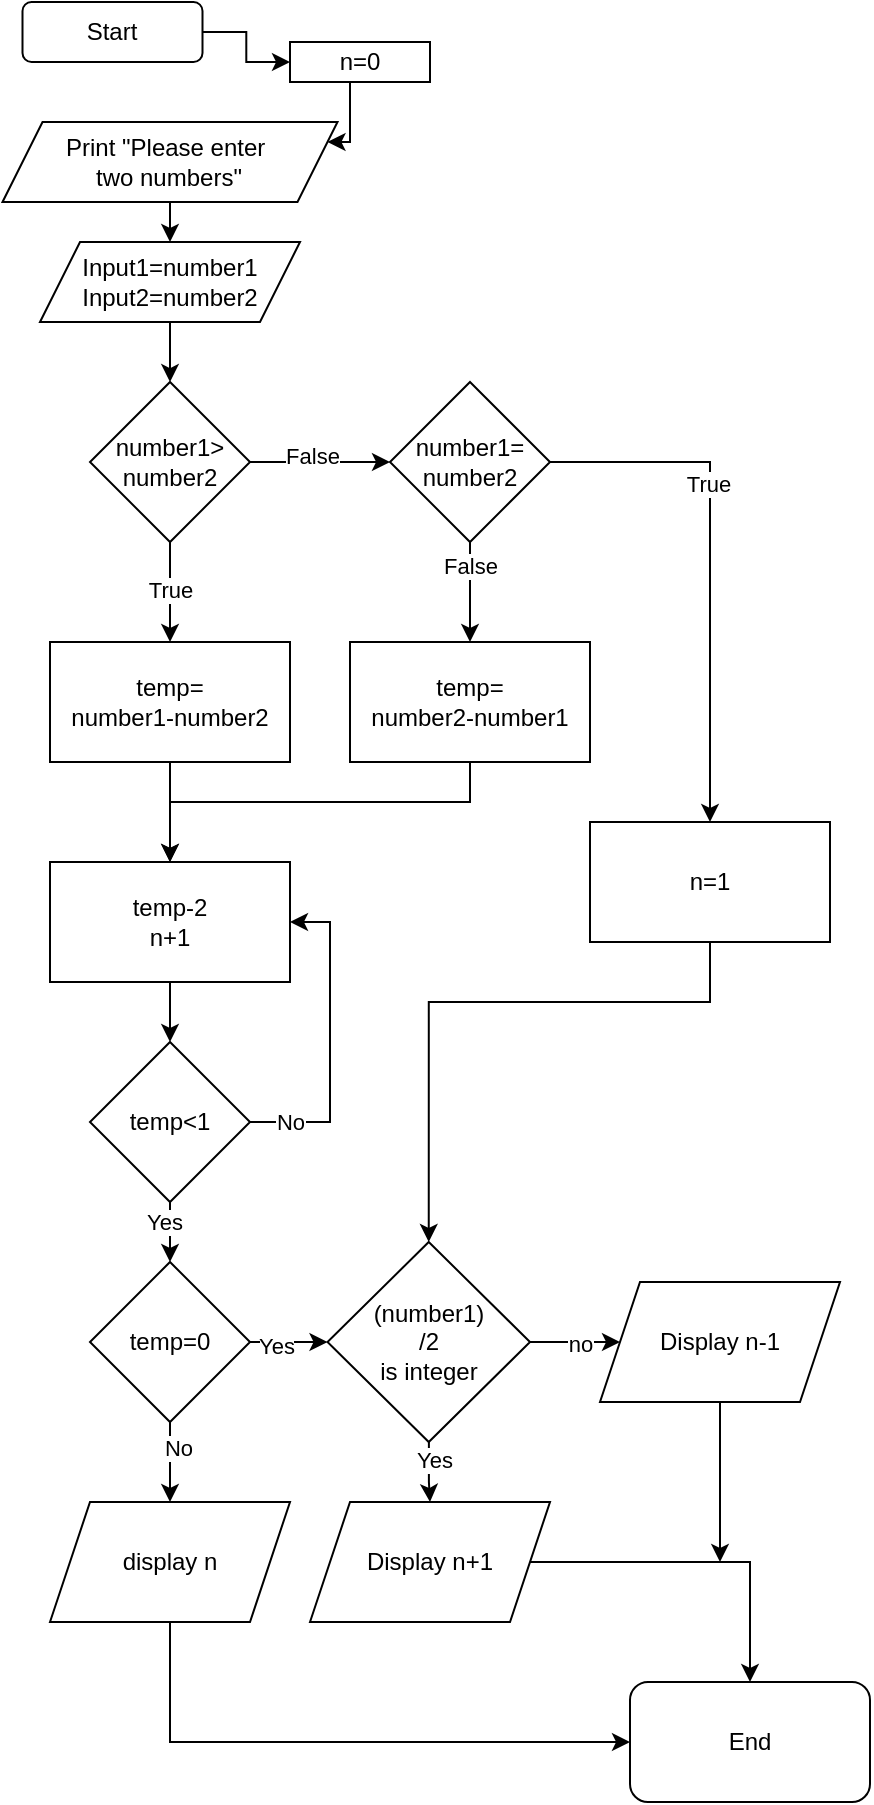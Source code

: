 <mxfile>
    <diagram name="Page-1" id="kOlcsIJdFL6Im8wO5byo">
        <mxGraphModel dx="1136" dy="607" grid="1" gridSize="10" guides="1" tooltips="1" connect="1" arrows="1" fold="1" page="1" pageScale="1" pageWidth="850" pageHeight="1100" math="0" shadow="0">
            <root>
                <mxCell id="0"/>
                <mxCell id="1" parent="0"/>
                <mxCell id="Qq9PeL-BkuDXRJYMj3qO-4" value="" style="edgeStyle=orthogonalEdgeStyle;rounded=0;orthogonalLoop=1;jettySize=auto;html=1;entryX=0;entryY=0.5;entryDx=0;entryDy=0;" parent="1" source="Qq9PeL-BkuDXRJYMj3qO-2" target="Qq9PeL-BkuDXRJYMj3qO-25" edge="1">
                    <mxGeometry relative="1" as="geometry"/>
                </mxCell>
                <mxCell id="Qq9PeL-BkuDXRJYMj3qO-2" value="Start" style="rounded=1;whiteSpace=wrap;html=1;" parent="1" vertex="1">
                    <mxGeometry x="16.25" width="90" height="30" as="geometry"/>
                </mxCell>
                <mxCell id="3" value="" style="edgeStyle=none;html=1;" edge="1" parent="1" source="Qq9PeL-BkuDXRJYMj3qO-3" target="2">
                    <mxGeometry relative="1" as="geometry"/>
                </mxCell>
                <mxCell id="Qq9PeL-BkuDXRJYMj3qO-3" value="&lt;div&gt;Print &quot;Please enter&amp;nbsp;&lt;/div&gt;&lt;div&gt;two numbers&quot;&lt;/div&gt;" style="shape=parallelogram;perimeter=parallelogramPerimeter;whiteSpace=wrap;html=1;fixedSize=1;" parent="1" vertex="1">
                    <mxGeometry x="6.26" y="60" width="167.49" height="40" as="geometry"/>
                </mxCell>
                <mxCell id="Qq9PeL-BkuDXRJYMj3qO-9" value="" style="edgeStyle=orthogonalEdgeStyle;rounded=0;orthogonalLoop=1;jettySize=auto;html=1;" parent="1" source="Qq9PeL-BkuDXRJYMj3qO-5" target="Qq9PeL-BkuDXRJYMj3qO-6" edge="1">
                    <mxGeometry relative="1" as="geometry"/>
                </mxCell>
                <mxCell id="Qq9PeL-BkuDXRJYMj3qO-10" value="False" style="edgeLabel;html=1;align=center;verticalAlign=middle;resizable=0;points=[];" parent="Qq9PeL-BkuDXRJYMj3qO-9" vertex="1" connectable="0">
                    <mxGeometry x="-0.114" y="3" relative="1" as="geometry">
                        <mxPoint as="offset"/>
                    </mxGeometry>
                </mxCell>
                <mxCell id="Qq9PeL-BkuDXRJYMj3qO-12" value="" style="edgeStyle=orthogonalEdgeStyle;rounded=0;orthogonalLoop=1;jettySize=auto;html=1;" parent="1" source="Qq9PeL-BkuDXRJYMj3qO-5" target="Qq9PeL-BkuDXRJYMj3qO-11" edge="1">
                    <mxGeometry relative="1" as="geometry"/>
                </mxCell>
                <mxCell id="Qq9PeL-BkuDXRJYMj3qO-13" value="True" style="edgeLabel;html=1;align=center;verticalAlign=middle;resizable=0;points=[];" parent="Qq9PeL-BkuDXRJYMj3qO-12" vertex="1" connectable="0">
                    <mxGeometry x="-0.067" relative="1" as="geometry">
                        <mxPoint as="offset"/>
                    </mxGeometry>
                </mxCell>
                <mxCell id="Qq9PeL-BkuDXRJYMj3qO-5" value="&lt;div&gt;number1&amp;gt;&lt;/div&gt;&lt;div&gt;number2&lt;br&gt;&lt;/div&gt;" style="rhombus;whiteSpace=wrap;html=1;" parent="1" vertex="1">
                    <mxGeometry x="50.01" y="190" width="80" height="80" as="geometry"/>
                </mxCell>
                <mxCell id="Qq9PeL-BkuDXRJYMj3qO-8" value="" style="edgeStyle=orthogonalEdgeStyle;rounded=0;orthogonalLoop=1;jettySize=auto;html=1;entryX=0.5;entryY=0;entryDx=0;entryDy=0;exitX=1;exitY=0.5;exitDx=0;exitDy=0;" parent="1" source="Qq9PeL-BkuDXRJYMj3qO-6" target="anagKyov_4HXBT-UOk7y-1" edge="1">
                    <mxGeometry relative="1" as="geometry">
                        <mxPoint x="310.63" y="230" as="sourcePoint"/>
                        <mxPoint x="390" y="560" as="targetPoint"/>
                        <Array as="points">
                            <mxPoint x="360" y="230"/>
                        </Array>
                    </mxGeometry>
                </mxCell>
                <mxCell id="Qq9PeL-BkuDXRJYMj3qO-20" value="True" style="edgeLabel;html=1;align=center;verticalAlign=middle;resizable=0;points=[];" parent="Qq9PeL-BkuDXRJYMj3qO-8" vertex="1" connectable="0">
                    <mxGeometry x="-0.3" y="-1" relative="1" as="geometry">
                        <mxPoint as="offset"/>
                    </mxGeometry>
                </mxCell>
                <mxCell id="Qq9PeL-BkuDXRJYMj3qO-18" value="" style="edgeStyle=orthogonalEdgeStyle;rounded=0;orthogonalLoop=1;jettySize=auto;html=1;" parent="1" source="Qq9PeL-BkuDXRJYMj3qO-6" target="Qq9PeL-BkuDXRJYMj3qO-16" edge="1">
                    <mxGeometry relative="1" as="geometry"/>
                </mxCell>
                <mxCell id="Qq9PeL-BkuDXRJYMj3qO-19" value="False" style="edgeLabel;html=1;align=center;verticalAlign=middle;resizable=0;points=[];" parent="Qq9PeL-BkuDXRJYMj3qO-18" vertex="1" connectable="0">
                    <mxGeometry x="-0.52" relative="1" as="geometry">
                        <mxPoint as="offset"/>
                    </mxGeometry>
                </mxCell>
                <mxCell id="Qq9PeL-BkuDXRJYMj3qO-6" value="&lt;div&gt;number1=&lt;/div&gt;&lt;div&gt;number2&lt;br&gt;&lt;/div&gt;" style="rhombus;whiteSpace=wrap;html=1;" parent="1" vertex="1">
                    <mxGeometry x="200" y="190" width="80" height="80" as="geometry"/>
                </mxCell>
                <mxCell id="Qq9PeL-BkuDXRJYMj3qO-22" value="" style="edgeStyle=orthogonalEdgeStyle;rounded=0;orthogonalLoop=1;jettySize=auto;html=1;" parent="1" source="Qq9PeL-BkuDXRJYMj3qO-11" target="Qq9PeL-BkuDXRJYMj3qO-21" edge="1">
                    <mxGeometry relative="1" as="geometry"/>
                </mxCell>
                <mxCell id="Qq9PeL-BkuDXRJYMj3qO-11" value="temp=&lt;br&gt;&lt;div&gt;number1-number2&lt;/div&gt;" style="whiteSpace=wrap;html=1;" parent="1" vertex="1">
                    <mxGeometry x="30" y="320" width="120" height="60" as="geometry"/>
                </mxCell>
                <mxCell id="Qq9PeL-BkuDXRJYMj3qO-24" value="" style="edgeStyle=orthogonalEdgeStyle;rounded=0;orthogonalLoop=1;jettySize=auto;html=1;entryX=0.5;entryY=0;entryDx=0;entryDy=0;" parent="1" source="Qq9PeL-BkuDXRJYMj3qO-16" target="Qq9PeL-BkuDXRJYMj3qO-21" edge="1">
                    <mxGeometry relative="1" as="geometry">
                        <mxPoint x="240" y="460" as="targetPoint"/>
                        <Array as="points">
                            <mxPoint x="240" y="400"/>
                            <mxPoint x="90" y="400"/>
                        </Array>
                    </mxGeometry>
                </mxCell>
                <mxCell id="Qq9PeL-BkuDXRJYMj3qO-16" value="&lt;div&gt;temp=&lt;/div&gt;&lt;div&gt;number2-number1&lt;/div&gt;" style="whiteSpace=wrap;html=1;" parent="1" vertex="1">
                    <mxGeometry x="180" y="320" width="120" height="60" as="geometry"/>
                </mxCell>
                <mxCell id="Qq9PeL-BkuDXRJYMj3qO-28" value="" style="edgeStyle=orthogonalEdgeStyle;rounded=0;orthogonalLoop=1;jettySize=auto;html=1;" parent="1" source="Qq9PeL-BkuDXRJYMj3qO-21" target="Qq9PeL-BkuDXRJYMj3qO-27" edge="1">
                    <mxGeometry relative="1" as="geometry"/>
                </mxCell>
                <mxCell id="Qq9PeL-BkuDXRJYMj3qO-21" value="&lt;div&gt;temp-2&lt;/div&gt;&lt;div&gt;n+1&lt;br&gt;&lt;/div&gt;" style="whiteSpace=wrap;html=1;" parent="1" vertex="1">
                    <mxGeometry x="30" y="430" width="120" height="60" as="geometry"/>
                </mxCell>
                <mxCell id="Qq9PeL-BkuDXRJYMj3qO-26" value="" style="edgeStyle=orthogonalEdgeStyle;rounded=0;orthogonalLoop=1;jettySize=auto;html=1;" parent="1" source="Qq9PeL-BkuDXRJYMj3qO-25" target="Qq9PeL-BkuDXRJYMj3qO-3" edge="1">
                    <mxGeometry relative="1" as="geometry">
                        <Array as="points">
                            <mxPoint x="180" y="70"/>
                            <mxPoint x="85" y="70"/>
                        </Array>
                    </mxGeometry>
                </mxCell>
                <mxCell id="Qq9PeL-BkuDXRJYMj3qO-25" value="n=0" style="whiteSpace=wrap;html=1;" parent="1" vertex="1">
                    <mxGeometry x="150" y="20" width="70" height="20" as="geometry"/>
                </mxCell>
                <mxCell id="Qq9PeL-BkuDXRJYMj3qO-30" value="" style="edgeStyle=orthogonalEdgeStyle;rounded=0;orthogonalLoop=1;jettySize=auto;html=1;entryX=1;entryY=0.5;entryDx=0;entryDy=0;" parent="1" source="Qq9PeL-BkuDXRJYMj3qO-27" target="Qq9PeL-BkuDXRJYMj3qO-21" edge="1">
                    <mxGeometry relative="1" as="geometry">
                        <mxPoint x="190" y="560" as="targetPoint"/>
                        <Array as="points">
                            <mxPoint x="170" y="560"/>
                            <mxPoint x="170" y="460"/>
                        </Array>
                    </mxGeometry>
                </mxCell>
                <mxCell id="Qq9PeL-BkuDXRJYMj3qO-31" value="No" style="edgeLabel;html=1;align=center;verticalAlign=middle;resizable=0;points=[];" parent="Qq9PeL-BkuDXRJYMj3qO-30" vertex="1" connectable="0">
                    <mxGeometry x="0.836" y="2" relative="1" as="geometry">
                        <mxPoint x="-13" y="98" as="offset"/>
                    </mxGeometry>
                </mxCell>
                <mxCell id="Qq9PeL-BkuDXRJYMj3qO-34" value="" style="edgeStyle=orthogonalEdgeStyle;rounded=0;orthogonalLoop=1;jettySize=auto;html=1;" parent="1" source="Qq9PeL-BkuDXRJYMj3qO-27" target="Qq9PeL-BkuDXRJYMj3qO-33" edge="1">
                    <mxGeometry relative="1" as="geometry"/>
                </mxCell>
                <mxCell id="Qq9PeL-BkuDXRJYMj3qO-46" value="Yes" style="edgeLabel;html=1;align=center;verticalAlign=middle;resizable=0;points=[];" parent="Qq9PeL-BkuDXRJYMj3qO-34" vertex="1" connectable="0">
                    <mxGeometry x="0.2" y="-3" relative="1" as="geometry">
                        <mxPoint as="offset"/>
                    </mxGeometry>
                </mxCell>
                <mxCell id="Qq9PeL-BkuDXRJYMj3qO-27" value="temp&amp;lt;1" style="rhombus;whiteSpace=wrap;html=1;" parent="1" vertex="1">
                    <mxGeometry x="50" y="520" width="80" height="80" as="geometry"/>
                </mxCell>
                <mxCell id="Qq9PeL-BkuDXRJYMj3qO-39" value="" style="edgeStyle=orthogonalEdgeStyle;rounded=0;orthogonalLoop=1;jettySize=auto;html=1;" parent="1" source="Qq9PeL-BkuDXRJYMj3qO-33" target="Qq9PeL-BkuDXRJYMj3qO-38" edge="1">
                    <mxGeometry relative="1" as="geometry"/>
                </mxCell>
                <mxCell id="Qq9PeL-BkuDXRJYMj3qO-45" value="No" style="edgeLabel;html=1;align=center;verticalAlign=middle;resizable=0;points=[];" parent="Qq9PeL-BkuDXRJYMj3qO-39" vertex="1" connectable="0">
                    <mxGeometry x="-0.35" y="4" relative="1" as="geometry">
                        <mxPoint as="offset"/>
                    </mxGeometry>
                </mxCell>
                <mxCell id="Qq9PeL-BkuDXRJYMj3qO-41" value="" style="edgeStyle=orthogonalEdgeStyle;rounded=0;orthogonalLoop=1;jettySize=auto;html=1;" parent="1" source="Qq9PeL-BkuDXRJYMj3qO-33" target="Qq9PeL-BkuDXRJYMj3qO-40" edge="1">
                    <mxGeometry relative="1" as="geometry"/>
                </mxCell>
                <mxCell id="Qq9PeL-BkuDXRJYMj3qO-43" value="Yes" style="edgeLabel;html=1;align=center;verticalAlign=middle;resizable=0;points=[];" parent="Qq9PeL-BkuDXRJYMj3qO-41" vertex="1" connectable="0">
                    <mxGeometry x="-0.368" y="-2" relative="1" as="geometry">
                        <mxPoint as="offset"/>
                    </mxGeometry>
                </mxCell>
                <mxCell id="Qq9PeL-BkuDXRJYMj3qO-33" value="temp=0" style="rhombus;whiteSpace=wrap;html=1;" parent="1" vertex="1">
                    <mxGeometry x="50" y="630" width="80" height="80" as="geometry"/>
                </mxCell>
                <mxCell id="Qq9PeL-BkuDXRJYMj3qO-58" value="" style="edgeStyle=orthogonalEdgeStyle;rounded=0;orthogonalLoop=1;jettySize=auto;html=1;" parent="1" source="Qq9PeL-BkuDXRJYMj3qO-35" edge="1">
                    <mxGeometry relative="1" as="geometry">
                        <mxPoint x="365" y="780" as="targetPoint"/>
                    </mxGeometry>
                </mxCell>
                <mxCell id="Qq9PeL-BkuDXRJYMj3qO-35" value="Display n-1" style="shape=parallelogram;perimeter=parallelogramPerimeter;whiteSpace=wrap;html=1;fixedSize=1;" parent="1" vertex="1">
                    <mxGeometry x="305" y="640" width="120" height="60" as="geometry"/>
                </mxCell>
                <mxCell id="Qq9PeL-BkuDXRJYMj3qO-54" value="" style="edgeStyle=orthogonalEdgeStyle;rounded=0;orthogonalLoop=1;jettySize=auto;html=1;entryX=0;entryY=0.5;entryDx=0;entryDy=0;" parent="1" source="Qq9PeL-BkuDXRJYMj3qO-38" target="Qq9PeL-BkuDXRJYMj3qO-52" edge="1">
                    <mxGeometry relative="1" as="geometry">
                        <mxPoint x="90" y="880" as="targetPoint"/>
                        <Array as="points">
                            <mxPoint x="90" y="870"/>
                        </Array>
                    </mxGeometry>
                </mxCell>
                <mxCell id="Qq9PeL-BkuDXRJYMj3qO-38" value="display n" style="shape=parallelogram;perimeter=parallelogramPerimeter;whiteSpace=wrap;html=1;fixedSize=1;" parent="1" vertex="1">
                    <mxGeometry x="30" y="750" width="120" height="60" as="geometry"/>
                </mxCell>
                <mxCell id="Qq9PeL-BkuDXRJYMj3qO-42" value="" style="edgeStyle=orthogonalEdgeStyle;rounded=0;orthogonalLoop=1;jettySize=auto;html=1;" parent="1" source="Qq9PeL-BkuDXRJYMj3qO-40" target="Qq9PeL-BkuDXRJYMj3qO-35" edge="1">
                    <mxGeometry relative="1" as="geometry"/>
                </mxCell>
                <mxCell id="Qq9PeL-BkuDXRJYMj3qO-47" value="no" style="edgeLabel;html=1;align=center;verticalAlign=middle;resizable=0;points=[];" parent="Qq9PeL-BkuDXRJYMj3qO-42" vertex="1" connectable="0">
                    <mxGeometry x="0.275" y="-1" relative="1" as="geometry">
                        <mxPoint as="offset"/>
                    </mxGeometry>
                </mxCell>
                <mxCell id="Qq9PeL-BkuDXRJYMj3qO-49" value="" style="edgeStyle=orthogonalEdgeStyle;rounded=0;orthogonalLoop=1;jettySize=auto;html=1;" parent="1" source="Qq9PeL-BkuDXRJYMj3qO-40" target="Qq9PeL-BkuDXRJYMj3qO-48" edge="1">
                    <mxGeometry relative="1" as="geometry"/>
                </mxCell>
                <mxCell id="Qq9PeL-BkuDXRJYMj3qO-50" value="Yes" style="edgeLabel;html=1;align=center;verticalAlign=middle;resizable=0;points=[];" parent="Qq9PeL-BkuDXRJYMj3qO-49" vertex="1" connectable="0">
                    <mxGeometry x="-0.411" y="2" relative="1" as="geometry">
                        <mxPoint as="offset"/>
                    </mxGeometry>
                </mxCell>
                <mxCell id="Qq9PeL-BkuDXRJYMj3qO-40" value="&lt;div&gt;(number1)&lt;/div&gt;&lt;div&gt;/2&lt;/div&gt;&lt;div&gt;is integer&lt;br&gt;&lt;/div&gt;" style="rhombus;whiteSpace=wrap;html=1;" parent="1" vertex="1">
                    <mxGeometry x="168.75" y="620" width="101.25" height="100" as="geometry"/>
                </mxCell>
                <mxCell id="Qq9PeL-BkuDXRJYMj3qO-56" value="" style="edgeStyle=orthogonalEdgeStyle;rounded=0;orthogonalLoop=1;jettySize=auto;html=1;entryX=0.5;entryY=0;entryDx=0;entryDy=0;" parent="1" source="Qq9PeL-BkuDXRJYMj3qO-48" target="Qq9PeL-BkuDXRJYMj3qO-52" edge="1">
                    <mxGeometry relative="1" as="geometry">
                        <mxPoint x="220.005" y="880" as="targetPoint"/>
                    </mxGeometry>
                </mxCell>
                <mxCell id="Qq9PeL-BkuDXRJYMj3qO-48" value="Display n+1" style="shape=parallelogram;perimeter=parallelogramPerimeter;whiteSpace=wrap;html=1;fixedSize=1;" parent="1" vertex="1">
                    <mxGeometry x="160.005" y="750" width="120" height="60" as="geometry"/>
                </mxCell>
                <mxCell id="Qq9PeL-BkuDXRJYMj3qO-52" value="End" style="rounded=1;whiteSpace=wrap;html=1;" parent="1" vertex="1">
                    <mxGeometry x="320" y="840" width="120" height="60" as="geometry"/>
                </mxCell>
                <mxCell id="anagKyov_4HXBT-UOk7y-3" value="" style="edgeStyle=orthogonalEdgeStyle;rounded=0;orthogonalLoop=1;jettySize=auto;html=1;entryX=0.5;entryY=0;entryDx=0;entryDy=0;" parent="1" source="anagKyov_4HXBT-UOk7y-1" target="Qq9PeL-BkuDXRJYMj3qO-40" edge="1">
                    <mxGeometry relative="1" as="geometry">
                        <mxPoint x="360" y="550" as="targetPoint"/>
                        <Array as="points">
                            <mxPoint x="360" y="500"/>
                            <mxPoint x="219" y="500"/>
                        </Array>
                    </mxGeometry>
                </mxCell>
                <mxCell id="anagKyov_4HXBT-UOk7y-1" value="n=1" style="whiteSpace=wrap;html=1;" parent="1" vertex="1">
                    <mxGeometry x="300" y="410" width="120" height="60" as="geometry"/>
                </mxCell>
                <mxCell id="4" value="" style="edgeStyle=none;html=1;" edge="1" parent="1" source="2" target="Qq9PeL-BkuDXRJYMj3qO-5">
                    <mxGeometry relative="1" as="geometry"/>
                </mxCell>
                <mxCell id="2" value="&lt;div&gt;Input1=number1&lt;/div&gt;&lt;div&gt;Input2=number2&lt;/div&gt;" style="shape=parallelogram;perimeter=parallelogramPerimeter;whiteSpace=wrap;html=1;fixedSize=1;" vertex="1" parent="1">
                    <mxGeometry x="25.01" y="120" width="129.99" height="40" as="geometry"/>
                </mxCell>
            </root>
        </mxGraphModel>
    </diagram>
</mxfile>